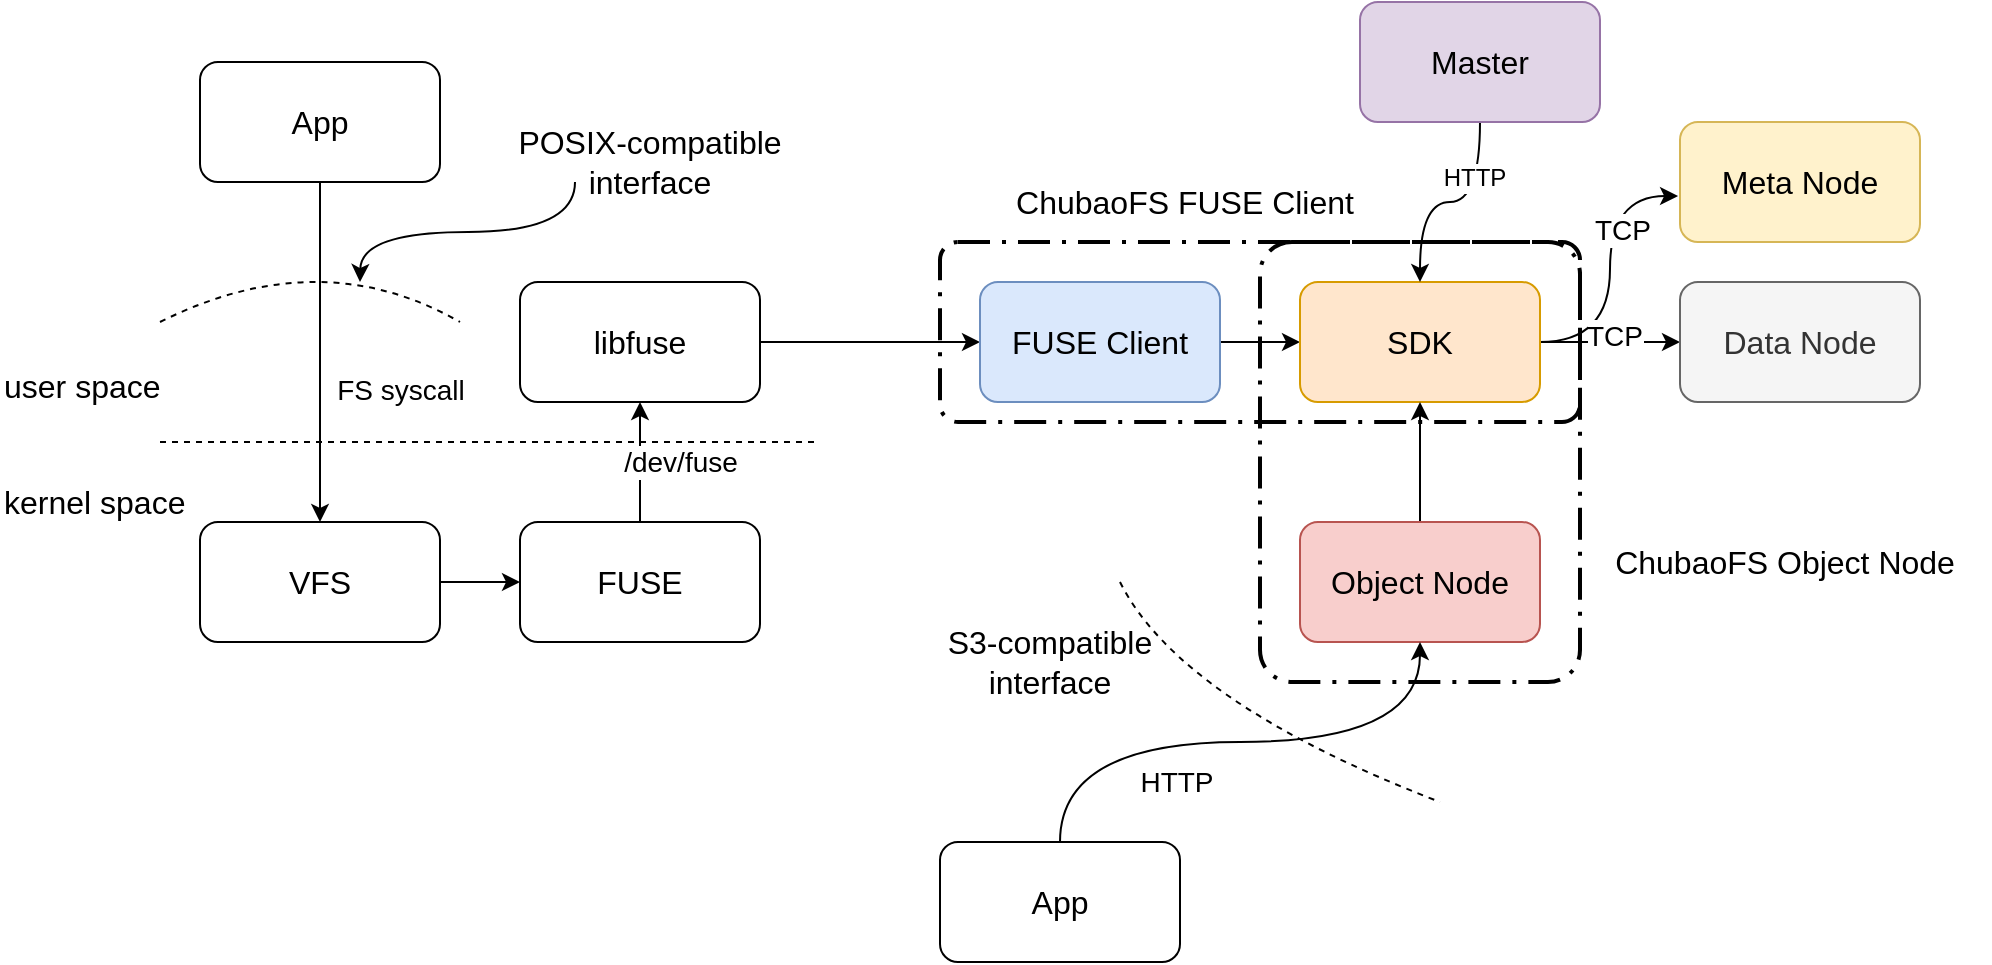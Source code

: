 <mxfile version="13.0.9" type="github">
  <diagram id="izyvxUAj1RbzFwLLC3PD" name="Page-1">
    <mxGraphModel dx="815" dy="521" grid="1" gridSize="10" guides="1" tooltips="1" connect="1" arrows="1" fold="1" page="1" pageScale="1" pageWidth="827" pageHeight="1169" math="0" shadow="0">
      <root>
        <mxCell id="0" />
        <mxCell id="1" parent="0" />
        <mxCell id="lS9-oQ-II5_sCI07mWO_-2" value="" style="rounded=1;arcSize=10;dashed=1;strokeColor=#000000;fillColor=none;gradientColor=none;dashPattern=8 3 1 3;strokeWidth=2;" parent="1" vertex="1">
          <mxGeometry x="630" y="120" width="160" height="220" as="geometry" />
        </mxCell>
        <mxCell id="lS9-oQ-II5_sCI07mWO_-3" value="" style="rounded=1;arcSize=10;dashed=1;strokeColor=#000000;fillColor=none;gradientColor=none;dashPattern=8 3 1 3;strokeWidth=2;" parent="1" vertex="1">
          <mxGeometry x="470" y="120" width="320" height="90" as="geometry" />
        </mxCell>
        <mxCell id="lS9-oQ-II5_sCI07mWO_-4" value="" style="edgeStyle=orthogonalEdgeStyle;rounded=0;orthogonalLoop=1;jettySize=auto;html=1;" parent="1" source="lS9-oQ-II5_sCI07mWO_-6" target="lS9-oQ-II5_sCI07mWO_-9" edge="1">
          <mxGeometry relative="1" as="geometry" />
        </mxCell>
        <mxCell id="lS9-oQ-II5_sCI07mWO_-5" value="&lt;font style=&quot;font-size: 14px&quot;&gt;FS syscall&lt;/font&gt;" style="text;html=1;align=center;verticalAlign=middle;resizable=0;points=[];;labelBackgroundColor=#ffffff;" parent="lS9-oQ-II5_sCI07mWO_-4" vertex="1" connectable="0">
          <mxGeometry x="0.333" y="2" relative="1" as="geometry">
            <mxPoint x="38" y="-10" as="offset" />
          </mxGeometry>
        </mxCell>
        <mxCell id="lS9-oQ-II5_sCI07mWO_-6" value="&lt;span style=&quot;font-size: 16px&quot;&gt;App&lt;/span&gt;" style="rounded=1;whiteSpace=wrap;html=1;" parent="1" vertex="1">
          <mxGeometry x="100" y="30" width="120" height="60" as="geometry" />
        </mxCell>
        <mxCell id="lS9-oQ-II5_sCI07mWO_-7" value="" style="endArrow=none;dashed=1;html=1;" parent="1" edge="1">
          <mxGeometry width="50" height="50" relative="1" as="geometry">
            <mxPoint x="80" y="220" as="sourcePoint" />
            <mxPoint x="410" y="220" as="targetPoint" />
          </mxGeometry>
        </mxCell>
        <mxCell id="lS9-oQ-II5_sCI07mWO_-8" value="" style="edgeStyle=orthogonalEdgeStyle;rounded=0;orthogonalLoop=1;jettySize=auto;html=1;" parent="1" source="lS9-oQ-II5_sCI07mWO_-9" target="lS9-oQ-II5_sCI07mWO_-13" edge="1">
          <mxGeometry relative="1" as="geometry" />
        </mxCell>
        <mxCell id="lS9-oQ-II5_sCI07mWO_-9" value="&lt;font style=&quot;font-size: 16px&quot;&gt;VFS&lt;/font&gt;" style="rounded=1;whiteSpace=wrap;html=1;" parent="1" vertex="1">
          <mxGeometry x="100" y="260" width="120" height="60" as="geometry" />
        </mxCell>
        <mxCell id="lS9-oQ-II5_sCI07mWO_-10" value="&lt;font style=&quot;font-size: 16px&quot;&gt;user space&lt;br&gt;&lt;br&gt;&lt;br&gt;kernel space&lt;/font&gt;" style="text;html=1;resizable=0;points=[];autosize=1;align=left;verticalAlign=top;spacingTop=-4;" parent="1" vertex="1">
          <mxGeometry y="180" width="110" height="60" as="geometry" />
        </mxCell>
        <mxCell id="lS9-oQ-II5_sCI07mWO_-11" value="" style="edgeStyle=orthogonalEdgeStyle;rounded=0;orthogonalLoop=1;jettySize=auto;html=1;" parent="1" source="lS9-oQ-II5_sCI07mWO_-13" target="lS9-oQ-II5_sCI07mWO_-15" edge="1">
          <mxGeometry relative="1" as="geometry" />
        </mxCell>
        <mxCell id="lS9-oQ-II5_sCI07mWO_-12" value="&lt;font style=&quot;font-size: 14px&quot;&gt;/dev/fuse&lt;/font&gt;" style="text;html=1;align=center;verticalAlign=middle;resizable=0;points=[];;labelBackgroundColor=#ffffff;" parent="lS9-oQ-II5_sCI07mWO_-11" vertex="1" connectable="0">
          <mxGeometry x="-0.267" relative="1" as="geometry">
            <mxPoint x="20" y="-8" as="offset" />
          </mxGeometry>
        </mxCell>
        <mxCell id="lS9-oQ-II5_sCI07mWO_-13" value="&lt;font style=&quot;font-size: 16px&quot;&gt;FUSE&lt;/font&gt;" style="rounded=1;whiteSpace=wrap;html=1;" parent="1" vertex="1">
          <mxGeometry x="260" y="260" width="120" height="60" as="geometry" />
        </mxCell>
        <mxCell id="lS9-oQ-II5_sCI07mWO_-14" value="" style="edgeStyle=orthogonalEdgeStyle;rounded=0;orthogonalLoop=1;jettySize=auto;html=1;" parent="1" source="lS9-oQ-II5_sCI07mWO_-15" target="lS9-oQ-II5_sCI07mWO_-17" edge="1">
          <mxGeometry relative="1" as="geometry" />
        </mxCell>
        <mxCell id="lS9-oQ-II5_sCI07mWO_-15" value="&lt;font style=&quot;font-size: 16px&quot;&gt;libfuse&lt;/font&gt;" style="rounded=1;whiteSpace=wrap;html=1;" parent="1" vertex="1">
          <mxGeometry x="260" y="140" width="120" height="60" as="geometry" />
        </mxCell>
        <mxCell id="lS9-oQ-II5_sCI07mWO_-16" style="edgeStyle=orthogonalEdgeStyle;rounded=0;orthogonalLoop=1;jettySize=auto;html=1;exitX=1;exitY=0.5;exitDx=0;exitDy=0;entryX=0;entryY=0.5;entryDx=0;entryDy=0;" parent="1" source="lS9-oQ-II5_sCI07mWO_-17" target="lS9-oQ-II5_sCI07mWO_-22" edge="1">
          <mxGeometry relative="1" as="geometry" />
        </mxCell>
        <mxCell id="lS9-oQ-II5_sCI07mWO_-17" value="&lt;font style=&quot;font-size: 16px&quot;&gt;FUSE Client&lt;/font&gt;" style="rounded=1;whiteSpace=wrap;html=1;fillColor=#dae8fc;strokeColor=#6c8ebf;" parent="1" vertex="1">
          <mxGeometry x="490" y="140" width="120" height="60" as="geometry" />
        </mxCell>
        <mxCell id="lS9-oQ-II5_sCI07mWO_-18" style="edgeStyle=orthogonalEdgeStyle;curved=1;orthogonalLoop=1;jettySize=auto;html=1;exitX=1;exitY=0.5;exitDx=0;exitDy=0;entryX=-0.008;entryY=0.617;entryDx=0;entryDy=0;entryPerimeter=0;" parent="1" source="lS9-oQ-II5_sCI07mWO_-22" target="lS9-oQ-II5_sCI07mWO_-24" edge="1">
          <mxGeometry relative="1" as="geometry" />
        </mxCell>
        <mxCell id="lS9-oQ-II5_sCI07mWO_-19" value="&lt;font style=&quot;font-size: 14px&quot;&gt;TCP&lt;/font&gt;" style="text;html=1;align=center;verticalAlign=middle;resizable=0;points=[];;labelBackgroundColor=#ffffff;" parent="lS9-oQ-II5_sCI07mWO_-18" vertex="1" connectable="0">
          <mxGeometry x="0.282" y="-6" relative="1" as="geometry">
            <mxPoint as="offset" />
          </mxGeometry>
        </mxCell>
        <mxCell id="lS9-oQ-II5_sCI07mWO_-20" style="edgeStyle=orthogonalEdgeStyle;curved=1;orthogonalLoop=1;jettySize=auto;html=1;" parent="1" source="lS9-oQ-II5_sCI07mWO_-22" target="lS9-oQ-II5_sCI07mWO_-25" edge="1">
          <mxGeometry relative="1" as="geometry" />
        </mxCell>
        <mxCell id="lS9-oQ-II5_sCI07mWO_-21" value="&lt;font style=&quot;font-size: 14px&quot;&gt;TCP&lt;/font&gt;" style="text;html=1;align=center;verticalAlign=middle;resizable=0;points=[];;labelBackgroundColor=#ffffff;" parent="lS9-oQ-II5_sCI07mWO_-20" vertex="1" connectable="0">
          <mxGeometry x="0.057" y="3" relative="1" as="geometry">
            <mxPoint as="offset" />
          </mxGeometry>
        </mxCell>
        <mxCell id="lS9-oQ-II5_sCI07mWO_-22" value="&lt;font style=&quot;font-size: 16px&quot;&gt;SDK&lt;br&gt;&lt;/font&gt;" style="rounded=1;whiteSpace=wrap;html=1;fillColor=#ffe6cc;strokeColor=#d79b00;" parent="1" vertex="1">
          <mxGeometry x="650" y="140" width="120" height="60" as="geometry" />
        </mxCell>
        <mxCell id="lS9-oQ-II5_sCI07mWO_-23" value="&lt;font style=&quot;font-size: 16px&quot;&gt;ChubaoFS FUSE Client&lt;br&gt;&lt;/font&gt;" style="text;html=1;strokeColor=none;fillColor=none;align=center;verticalAlign=middle;whiteSpace=wrap;rounded=0;" parent="1" vertex="1">
          <mxGeometry x="490" y="90" width="205" height="20" as="geometry" />
        </mxCell>
        <mxCell id="lS9-oQ-II5_sCI07mWO_-24" value="&lt;font style=&quot;font-size: 16px&quot;&gt;Meta Node&lt;br&gt;&lt;/font&gt;" style="rounded=1;whiteSpace=wrap;html=1;fillColor=#fff2cc;strokeColor=#d6b656;" parent="1" vertex="1">
          <mxGeometry x="840" y="60" width="120" height="60" as="geometry" />
        </mxCell>
        <mxCell id="lS9-oQ-II5_sCI07mWO_-25" value="&lt;font style=&quot;font-size: 16px&quot;&gt;Data Node&lt;br&gt;&lt;/font&gt;" style="rounded=1;whiteSpace=wrap;html=1;fillColor=#f5f5f5;strokeColor=#666666;fontColor=#333333;" parent="1" vertex="1">
          <mxGeometry x="840" y="140" width="120" height="60" as="geometry" />
        </mxCell>
        <mxCell id="lS9-oQ-II5_sCI07mWO_-26" style="edgeStyle=orthogonalEdgeStyle;orthogonalLoop=1;jettySize=auto;html=1;exitX=0.5;exitY=1;exitDx=0;exitDy=0;entryX=0.5;entryY=0;entryDx=0;entryDy=0;curved=1;" parent="1" source="lS9-oQ-II5_sCI07mWO_-28" target="lS9-oQ-II5_sCI07mWO_-22" edge="1">
          <mxGeometry relative="1" as="geometry" />
        </mxCell>
        <mxCell id="lS9-oQ-II5_sCI07mWO_-27" value="HTTP" style="text;html=1;align=center;verticalAlign=middle;resizable=0;points=[];;labelBackgroundColor=#ffffff;" parent="lS9-oQ-II5_sCI07mWO_-26" vertex="1" connectable="0">
          <mxGeometry x="-0.491" y="-3" relative="1" as="geometry">
            <mxPoint as="offset" />
          </mxGeometry>
        </mxCell>
        <mxCell id="lS9-oQ-II5_sCI07mWO_-28" value="&lt;font style=&quot;font-size: 16px&quot;&gt;Master&lt;br&gt;&lt;/font&gt;" style="rounded=1;whiteSpace=wrap;html=1;fillColor=#e1d5e7;strokeColor=#9673a6;" parent="1" vertex="1">
          <mxGeometry x="680" width="120" height="60" as="geometry" />
        </mxCell>
        <mxCell id="lS9-oQ-II5_sCI07mWO_-29" style="edgeStyle=orthogonalEdgeStyle;rounded=0;orthogonalLoop=1;jettySize=auto;html=1;entryX=0.5;entryY=1;entryDx=0;entryDy=0;" parent="1" source="lS9-oQ-II5_sCI07mWO_-30" target="lS9-oQ-II5_sCI07mWO_-22" edge="1">
          <mxGeometry relative="1" as="geometry" />
        </mxCell>
        <mxCell id="lS9-oQ-II5_sCI07mWO_-30" value="&lt;font style=&quot;font-size: 16px&quot;&gt;Object Node&lt;/font&gt;" style="rounded=1;whiteSpace=wrap;html=1;fillColor=#f8cecc;strokeColor=#b85450;" parent="1" vertex="1">
          <mxGeometry x="650" y="260" width="120" height="60" as="geometry" />
        </mxCell>
        <mxCell id="lS9-oQ-II5_sCI07mWO_-31" value="&lt;font style=&quot;font-size: 16px&quot;&gt;ChubaoFS Object Node&lt;br&gt;&lt;/font&gt;" style="text;html=1;strokeColor=none;fillColor=none;align=center;verticalAlign=middle;whiteSpace=wrap;rounded=0;" parent="1" vertex="1">
          <mxGeometry x="790" y="270" width="205" height="20" as="geometry" />
        </mxCell>
        <mxCell id="lS9-oQ-II5_sCI07mWO_-32" value="" style="endArrow=none;dashed=1;html=1;curved=1;" parent="1" edge="1">
          <mxGeometry width="50" height="50" relative="1" as="geometry">
            <mxPoint x="80" y="160" as="sourcePoint" />
            <mxPoint x="230" y="160" as="targetPoint" />
            <Array as="points">
              <mxPoint x="160" y="120" />
            </Array>
          </mxGeometry>
        </mxCell>
        <mxCell id="lS9-oQ-II5_sCI07mWO_-33" style="edgeStyle=orthogonalEdgeStyle;curved=1;orthogonalLoop=1;jettySize=auto;html=1;exitX=0.25;exitY=1;exitDx=0;exitDy=0;" parent="1" source="lS9-oQ-II5_sCI07mWO_-34" edge="1">
          <mxGeometry relative="1" as="geometry">
            <mxPoint x="180" y="140" as="targetPoint" />
          </mxGeometry>
        </mxCell>
        <mxCell id="lS9-oQ-II5_sCI07mWO_-34" value="&lt;font style=&quot;font-size: 16px&quot;&gt;POSIX-compatible interface&lt;/font&gt;" style="text;html=1;strokeColor=none;fillColor=none;align=center;verticalAlign=middle;whiteSpace=wrap;rounded=0;" parent="1" vertex="1">
          <mxGeometry x="250" y="70" width="150" height="20" as="geometry" />
        </mxCell>
        <mxCell id="lS9-oQ-II5_sCI07mWO_-35" value="" style="endArrow=none;dashed=1;html=1;curved=1;" parent="1" edge="1">
          <mxGeometry width="50" height="50" relative="1" as="geometry">
            <mxPoint x="560" y="290" as="sourcePoint" />
            <mxPoint x="720" y="400" as="targetPoint" />
            <Array as="points">
              <mxPoint x="590" y="350" />
            </Array>
          </mxGeometry>
        </mxCell>
        <mxCell id="lS9-oQ-II5_sCI07mWO_-36" value="&lt;font style=&quot;font-size: 16px&quot;&gt;S3-compatible interface&lt;/font&gt;" style="text;html=1;strokeColor=none;fillColor=none;align=center;verticalAlign=middle;whiteSpace=wrap;rounded=0;" parent="1" vertex="1">
          <mxGeometry x="450" y="320" width="150" height="20" as="geometry" />
        </mxCell>
        <mxCell id="lS9-oQ-II5_sCI07mWO_-37" style="edgeStyle=orthogonalEdgeStyle;curved=1;orthogonalLoop=1;jettySize=auto;html=1;exitX=0.5;exitY=0;exitDx=0;exitDy=0;" parent="1" source="lS9-oQ-II5_sCI07mWO_-38" target="lS9-oQ-II5_sCI07mWO_-30" edge="1">
          <mxGeometry relative="1" as="geometry" />
        </mxCell>
        <mxCell id="lS9-oQ-II5_sCI07mWO_-38" value="&lt;span style=&quot;font-size: 16px&quot;&gt;App&lt;/span&gt;" style="rounded=1;whiteSpace=wrap;html=1;" parent="1" vertex="1">
          <mxGeometry x="470" y="420" width="120" height="60" as="geometry" />
        </mxCell>
        <mxCell id="lS9-oQ-II5_sCI07mWO_-39" value="&lt;font style=&quot;font-size: 14px&quot;&gt;HTTP&lt;/font&gt;" style="text;html=1;align=center;verticalAlign=middle;resizable=0;points=[];;labelBackgroundColor=#ffffff;" parent="1" vertex="1" connectable="0">
          <mxGeometry x="550" y="400" as="geometry">
            <mxPoint x="38" y="-10" as="offset" />
          </mxGeometry>
        </mxCell>
      </root>
    </mxGraphModel>
  </diagram>
</mxfile>
